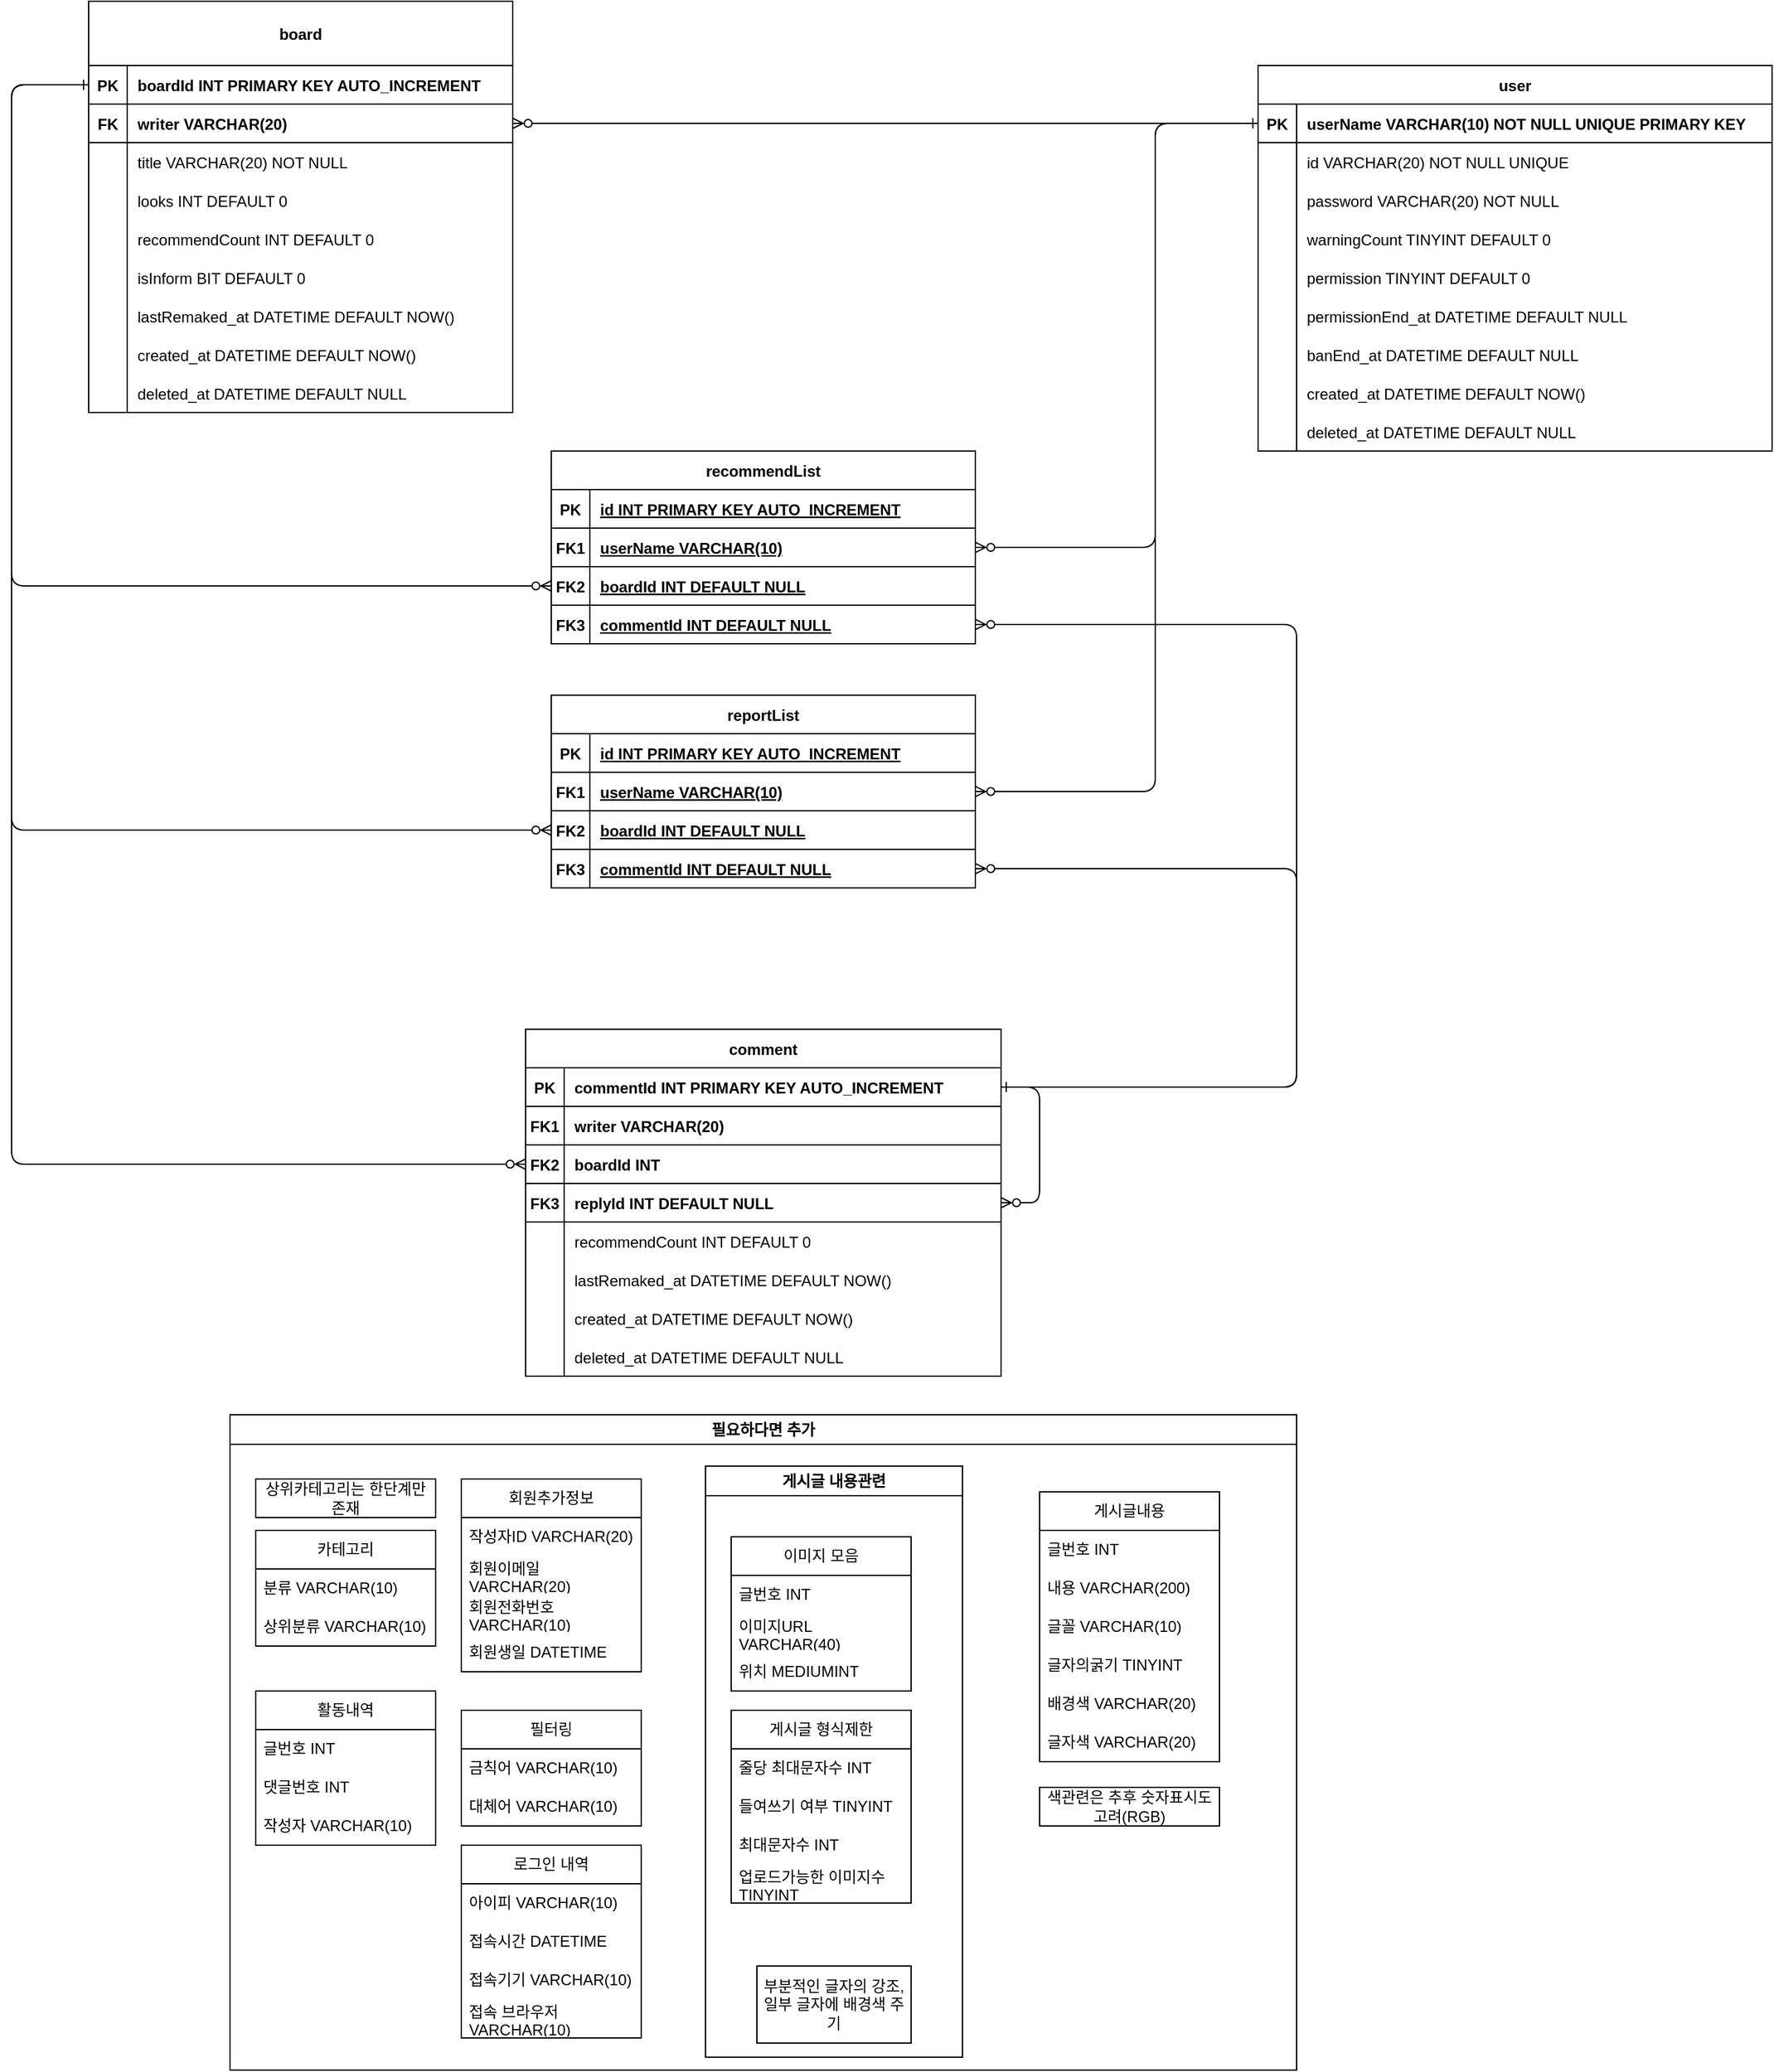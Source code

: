 <mxfile version="24.2.8" type="device">
  <diagram id="R2lEEEUBdFMjLlhIrx00" name="Page-1">
    <mxGraphModel dx="2230" dy="783" grid="1" gridSize="10" guides="1" tooltips="1" connect="1" arrows="1" fold="1" page="1" pageScale="1" pageWidth="850" pageHeight="1100" math="0" shadow="0" extFonts="Permanent Marker^https://fonts.googleapis.com/css?family=Permanent+Marker">
      <root>
        <mxCell id="0" />
        <mxCell id="1" parent="0" />
        <mxCell id="C-vyLk0tnHw3VtMMgP7b-2" value="user" style="shape=table;startSize=30;container=1;collapsible=1;childLayout=tableLayout;fixedRows=1;rowLines=0;fontStyle=1;align=center;resizeLast=1;" parent="1" vertex="1">
          <mxGeometry x="840" y="80" width="400" height="300" as="geometry" />
        </mxCell>
        <mxCell id="C-vyLk0tnHw3VtMMgP7b-3" value="" style="shape=partialRectangle;collapsible=0;dropTarget=0;pointerEvents=0;fillColor=none;points=[[0,0.5],[1,0.5]];portConstraint=eastwest;top=0;left=0;right=0;bottom=1;" parent="C-vyLk0tnHw3VtMMgP7b-2" vertex="1">
          <mxGeometry y="30" width="400" height="30" as="geometry" />
        </mxCell>
        <mxCell id="C-vyLk0tnHw3VtMMgP7b-4" value="PK" style="shape=partialRectangle;overflow=hidden;connectable=0;fillColor=none;top=0;left=0;bottom=0;right=0;fontStyle=1;" parent="C-vyLk0tnHw3VtMMgP7b-3" vertex="1">
          <mxGeometry width="30" height="30" as="geometry">
            <mxRectangle width="30" height="30" as="alternateBounds" />
          </mxGeometry>
        </mxCell>
        <mxCell id="C-vyLk0tnHw3VtMMgP7b-5" value="userName VARCHAR(10) NOT NULL UNIQUE PRIMARY KEY" style="shape=partialRectangle;overflow=hidden;connectable=0;fillColor=none;top=0;left=0;bottom=0;right=0;align=left;spacingLeft=6;fontStyle=1;" parent="C-vyLk0tnHw3VtMMgP7b-3" vertex="1">
          <mxGeometry x="30" width="370" height="30" as="geometry">
            <mxRectangle width="370" height="30" as="alternateBounds" />
          </mxGeometry>
        </mxCell>
        <mxCell id="C-vyLk0tnHw3VtMMgP7b-6" value="" style="shape=partialRectangle;collapsible=0;dropTarget=0;pointerEvents=0;fillColor=none;points=[[0,0.5],[1,0.5]];portConstraint=eastwest;top=0;left=0;right=0;bottom=0;" parent="C-vyLk0tnHw3VtMMgP7b-2" vertex="1">
          <mxGeometry y="60" width="400" height="30" as="geometry" />
        </mxCell>
        <mxCell id="C-vyLk0tnHw3VtMMgP7b-7" value="" style="shape=partialRectangle;overflow=hidden;connectable=0;fillColor=none;top=0;left=0;bottom=0;right=0;" parent="C-vyLk0tnHw3VtMMgP7b-6" vertex="1">
          <mxGeometry width="30" height="30" as="geometry">
            <mxRectangle width="30" height="30" as="alternateBounds" />
          </mxGeometry>
        </mxCell>
        <mxCell id="C-vyLk0tnHw3VtMMgP7b-8" value="id VARCHAR(20) NOT NULL UNIQUE" style="shape=partialRectangle;overflow=hidden;connectable=0;fillColor=none;top=0;left=0;bottom=0;right=0;align=left;spacingLeft=6;" parent="C-vyLk0tnHw3VtMMgP7b-6" vertex="1">
          <mxGeometry x="30" width="370" height="30" as="geometry">
            <mxRectangle width="370" height="30" as="alternateBounds" />
          </mxGeometry>
        </mxCell>
        <mxCell id="C-vyLk0tnHw3VtMMgP7b-9" value="" style="shape=partialRectangle;collapsible=0;dropTarget=0;pointerEvents=0;fillColor=none;points=[[0,0.5],[1,0.5]];portConstraint=eastwest;top=0;left=0;right=0;bottom=0;" parent="C-vyLk0tnHw3VtMMgP7b-2" vertex="1">
          <mxGeometry y="90" width="400" height="30" as="geometry" />
        </mxCell>
        <mxCell id="C-vyLk0tnHw3VtMMgP7b-10" value="" style="shape=partialRectangle;overflow=hidden;connectable=0;fillColor=none;top=0;left=0;bottom=0;right=0;" parent="C-vyLk0tnHw3VtMMgP7b-9" vertex="1">
          <mxGeometry width="30" height="30" as="geometry">
            <mxRectangle width="30" height="30" as="alternateBounds" />
          </mxGeometry>
        </mxCell>
        <mxCell id="C-vyLk0tnHw3VtMMgP7b-11" value="password VARCHAR(20) NOT NULL" style="shape=partialRectangle;overflow=hidden;connectable=0;fillColor=none;top=0;left=0;bottom=0;right=0;align=left;spacingLeft=6;" parent="C-vyLk0tnHw3VtMMgP7b-9" vertex="1">
          <mxGeometry x="30" width="370" height="30" as="geometry">
            <mxRectangle width="370" height="30" as="alternateBounds" />
          </mxGeometry>
        </mxCell>
        <mxCell id="baT37oy4aBXDpxgiLGWR-4" value="" style="shape=partialRectangle;collapsible=0;dropTarget=0;pointerEvents=0;fillColor=none;points=[[0,0.5],[1,0.5]];portConstraint=eastwest;top=0;left=0;right=0;bottom=0;" parent="C-vyLk0tnHw3VtMMgP7b-2" vertex="1">
          <mxGeometry y="120" width="400" height="30" as="geometry" />
        </mxCell>
        <mxCell id="baT37oy4aBXDpxgiLGWR-5" value="" style="shape=partialRectangle;overflow=hidden;connectable=0;fillColor=none;top=0;left=0;bottom=0;right=0;" parent="baT37oy4aBXDpxgiLGWR-4" vertex="1">
          <mxGeometry width="30" height="30" as="geometry">
            <mxRectangle width="30" height="30" as="alternateBounds" />
          </mxGeometry>
        </mxCell>
        <mxCell id="baT37oy4aBXDpxgiLGWR-6" value="warningCount TINYINT DEFAULT 0" style="shape=partialRectangle;overflow=hidden;connectable=0;fillColor=none;top=0;left=0;bottom=0;right=0;align=left;spacingLeft=6;" parent="baT37oy4aBXDpxgiLGWR-4" vertex="1">
          <mxGeometry x="30" width="370" height="30" as="geometry">
            <mxRectangle width="370" height="30" as="alternateBounds" />
          </mxGeometry>
        </mxCell>
        <mxCell id="baT37oy4aBXDpxgiLGWR-34" value="" style="shape=partialRectangle;collapsible=0;dropTarget=0;pointerEvents=0;fillColor=none;points=[[0,0.5],[1,0.5]];portConstraint=eastwest;top=0;left=0;right=0;bottom=0;" parent="C-vyLk0tnHw3VtMMgP7b-2" vertex="1">
          <mxGeometry y="150" width="400" height="30" as="geometry" />
        </mxCell>
        <mxCell id="baT37oy4aBXDpxgiLGWR-35" value="" style="shape=partialRectangle;overflow=hidden;connectable=0;fillColor=none;top=0;left=0;bottom=0;right=0;" parent="baT37oy4aBXDpxgiLGWR-34" vertex="1">
          <mxGeometry width="30" height="30" as="geometry">
            <mxRectangle width="30" height="30" as="alternateBounds" />
          </mxGeometry>
        </mxCell>
        <mxCell id="baT37oy4aBXDpxgiLGWR-36" value="permission TINYINT DEFAULT 0" style="shape=partialRectangle;overflow=hidden;connectable=0;fillColor=none;top=0;left=0;bottom=0;right=0;align=left;spacingLeft=6;" parent="baT37oy4aBXDpxgiLGWR-34" vertex="1">
          <mxGeometry x="30" width="370" height="30" as="geometry">
            <mxRectangle width="370" height="30" as="alternateBounds" />
          </mxGeometry>
        </mxCell>
        <mxCell id="baT37oy4aBXDpxgiLGWR-37" value="" style="shape=partialRectangle;collapsible=0;dropTarget=0;pointerEvents=0;fillColor=none;points=[[0,0.5],[1,0.5]];portConstraint=eastwest;top=0;left=0;right=0;bottom=0;" parent="C-vyLk0tnHw3VtMMgP7b-2" vertex="1">
          <mxGeometry y="180" width="400" height="30" as="geometry" />
        </mxCell>
        <mxCell id="baT37oy4aBXDpxgiLGWR-38" value="" style="shape=partialRectangle;overflow=hidden;connectable=0;fillColor=none;top=0;left=0;bottom=0;right=0;" parent="baT37oy4aBXDpxgiLGWR-37" vertex="1">
          <mxGeometry width="30" height="30" as="geometry">
            <mxRectangle width="30" height="30" as="alternateBounds" />
          </mxGeometry>
        </mxCell>
        <mxCell id="baT37oy4aBXDpxgiLGWR-39" value="permissionEnd_at DATETIME DEFAULT NULL" style="shape=partialRectangle;overflow=hidden;connectable=0;fillColor=none;top=0;left=0;bottom=0;right=0;align=left;spacingLeft=6;" parent="baT37oy4aBXDpxgiLGWR-37" vertex="1">
          <mxGeometry x="30" width="370" height="30" as="geometry">
            <mxRectangle width="370" height="30" as="alternateBounds" />
          </mxGeometry>
        </mxCell>
        <mxCell id="baT37oy4aBXDpxgiLGWR-10" value="" style="shape=partialRectangle;collapsible=0;dropTarget=0;pointerEvents=0;fillColor=none;points=[[0,0.5],[1,0.5]];portConstraint=eastwest;top=0;left=0;right=0;bottom=0;" parent="C-vyLk0tnHw3VtMMgP7b-2" vertex="1">
          <mxGeometry y="210" width="400" height="30" as="geometry" />
        </mxCell>
        <mxCell id="baT37oy4aBXDpxgiLGWR-11" value="" style="shape=partialRectangle;overflow=hidden;connectable=0;fillColor=none;top=0;left=0;bottom=0;right=0;" parent="baT37oy4aBXDpxgiLGWR-10" vertex="1">
          <mxGeometry width="30" height="30" as="geometry">
            <mxRectangle width="30" height="30" as="alternateBounds" />
          </mxGeometry>
        </mxCell>
        <mxCell id="baT37oy4aBXDpxgiLGWR-12" value="banEnd_at DATETIME DEFAULT NULL" style="shape=partialRectangle;overflow=hidden;connectable=0;fillColor=none;top=0;left=0;bottom=0;right=0;align=left;spacingLeft=6;" parent="baT37oy4aBXDpxgiLGWR-10" vertex="1">
          <mxGeometry x="30" width="370" height="30" as="geometry">
            <mxRectangle width="370" height="30" as="alternateBounds" />
          </mxGeometry>
        </mxCell>
        <mxCell id="baT37oy4aBXDpxgiLGWR-1" value="" style="shape=partialRectangle;collapsible=0;dropTarget=0;pointerEvents=0;fillColor=none;points=[[0,0.5],[1,0.5]];portConstraint=eastwest;top=0;left=0;right=0;bottom=0;" parent="C-vyLk0tnHw3VtMMgP7b-2" vertex="1">
          <mxGeometry y="240" width="400" height="30" as="geometry" />
        </mxCell>
        <mxCell id="baT37oy4aBXDpxgiLGWR-2" value="" style="shape=partialRectangle;overflow=hidden;connectable=0;fillColor=none;top=0;left=0;bottom=0;right=0;" parent="baT37oy4aBXDpxgiLGWR-1" vertex="1">
          <mxGeometry width="30" height="30" as="geometry">
            <mxRectangle width="30" height="30" as="alternateBounds" />
          </mxGeometry>
        </mxCell>
        <mxCell id="baT37oy4aBXDpxgiLGWR-3" value="created_at DATETIME DEFAULT NOW()" style="shape=partialRectangle;overflow=hidden;connectable=0;fillColor=none;top=0;left=0;bottom=0;right=0;align=left;spacingLeft=6;" parent="baT37oy4aBXDpxgiLGWR-1" vertex="1">
          <mxGeometry x="30" width="370" height="30" as="geometry">
            <mxRectangle width="370" height="30" as="alternateBounds" />
          </mxGeometry>
        </mxCell>
        <mxCell id="baT37oy4aBXDpxgiLGWR-13" value="" style="shape=partialRectangle;collapsible=0;dropTarget=0;pointerEvents=0;fillColor=none;points=[[0,0.5],[1,0.5]];portConstraint=eastwest;top=0;left=0;right=0;bottom=0;" parent="C-vyLk0tnHw3VtMMgP7b-2" vertex="1">
          <mxGeometry y="270" width="400" height="30" as="geometry" />
        </mxCell>
        <mxCell id="baT37oy4aBXDpxgiLGWR-14" value="" style="shape=partialRectangle;overflow=hidden;connectable=0;fillColor=none;top=0;left=0;bottom=0;right=0;" parent="baT37oy4aBXDpxgiLGWR-13" vertex="1">
          <mxGeometry width="30" height="30" as="geometry">
            <mxRectangle width="30" height="30" as="alternateBounds" />
          </mxGeometry>
        </mxCell>
        <mxCell id="baT37oy4aBXDpxgiLGWR-15" value="deleted_at DATETIME DEFAULT NULL" style="shape=partialRectangle;overflow=hidden;connectable=0;fillColor=none;top=0;left=0;bottom=0;right=0;align=left;spacingLeft=6;" parent="baT37oy4aBXDpxgiLGWR-13" vertex="1">
          <mxGeometry x="30" width="370" height="30" as="geometry">
            <mxRectangle width="370" height="30" as="alternateBounds" />
          </mxGeometry>
        </mxCell>
        <mxCell id="C-vyLk0tnHw3VtMMgP7b-23" value="reportList" style="shape=table;startSize=30;container=1;collapsible=1;childLayout=tableLayout;fixedRows=1;rowLines=0;fontStyle=1;align=center;resizeLast=1;" parent="1" vertex="1">
          <mxGeometry x="290" y="570" width="330" height="150" as="geometry" />
        </mxCell>
        <mxCell id="C-vyLk0tnHw3VtMMgP7b-24" value="" style="shape=partialRectangle;collapsible=0;dropTarget=0;pointerEvents=0;fillColor=none;points=[[0,0.5],[1,0.5]];portConstraint=eastwest;top=0;left=0;right=0;bottom=1;" parent="C-vyLk0tnHw3VtMMgP7b-23" vertex="1">
          <mxGeometry y="30" width="330" height="30" as="geometry" />
        </mxCell>
        <mxCell id="C-vyLk0tnHw3VtMMgP7b-25" value="PK" style="shape=partialRectangle;overflow=hidden;connectable=0;fillColor=none;top=0;left=0;bottom=0;right=0;fontStyle=1;" parent="C-vyLk0tnHw3VtMMgP7b-24" vertex="1">
          <mxGeometry width="30" height="30" as="geometry">
            <mxRectangle width="30" height="30" as="alternateBounds" />
          </mxGeometry>
        </mxCell>
        <mxCell id="C-vyLk0tnHw3VtMMgP7b-26" value="id INT PRIMARY KEY AUTO_INCREMENT" style="shape=partialRectangle;overflow=hidden;connectable=0;fillColor=none;top=0;left=0;bottom=0;right=0;align=left;spacingLeft=6;fontStyle=5;" parent="C-vyLk0tnHw3VtMMgP7b-24" vertex="1">
          <mxGeometry x="30" width="300" height="30" as="geometry">
            <mxRectangle width="300" height="30" as="alternateBounds" />
          </mxGeometry>
        </mxCell>
        <mxCell id="P9MY6dj-TzqSA17vMqxR-1" value="" style="shape=partialRectangle;collapsible=0;dropTarget=0;pointerEvents=0;fillColor=none;points=[[0,0.5],[1,0.5]];portConstraint=eastwest;top=0;left=0;right=0;bottom=1;" vertex="1" parent="C-vyLk0tnHw3VtMMgP7b-23">
          <mxGeometry y="60" width="330" height="30" as="geometry" />
        </mxCell>
        <mxCell id="P9MY6dj-TzqSA17vMqxR-2" value="FK1" style="shape=partialRectangle;overflow=hidden;connectable=0;fillColor=none;top=0;left=0;bottom=0;right=0;fontStyle=1;" vertex="1" parent="P9MY6dj-TzqSA17vMqxR-1">
          <mxGeometry width="30" height="30" as="geometry">
            <mxRectangle width="30" height="30" as="alternateBounds" />
          </mxGeometry>
        </mxCell>
        <mxCell id="P9MY6dj-TzqSA17vMqxR-3" value="userName VARCHAR(10)" style="shape=partialRectangle;overflow=hidden;connectable=0;fillColor=none;top=0;left=0;bottom=0;right=0;align=left;spacingLeft=6;fontStyle=5;" vertex="1" parent="P9MY6dj-TzqSA17vMqxR-1">
          <mxGeometry x="30" width="300" height="30" as="geometry">
            <mxRectangle width="300" height="30" as="alternateBounds" />
          </mxGeometry>
        </mxCell>
        <mxCell id="P9MY6dj-TzqSA17vMqxR-7" value="" style="shape=partialRectangle;collapsible=0;dropTarget=0;pointerEvents=0;fillColor=none;points=[[0,0.5],[1,0.5]];portConstraint=eastwest;top=0;left=0;right=0;bottom=1;" vertex="1" parent="C-vyLk0tnHw3VtMMgP7b-23">
          <mxGeometry y="90" width="330" height="30" as="geometry" />
        </mxCell>
        <mxCell id="P9MY6dj-TzqSA17vMqxR-8" value="FK2" style="shape=partialRectangle;overflow=hidden;connectable=0;fillColor=none;top=0;left=0;bottom=0;right=0;fontStyle=1;" vertex="1" parent="P9MY6dj-TzqSA17vMqxR-7">
          <mxGeometry width="30" height="30" as="geometry">
            <mxRectangle width="30" height="30" as="alternateBounds" />
          </mxGeometry>
        </mxCell>
        <mxCell id="P9MY6dj-TzqSA17vMqxR-9" value="boardId INT DEFAULT NULL" style="shape=partialRectangle;overflow=hidden;connectable=0;fillColor=none;top=0;left=0;bottom=0;right=0;align=left;spacingLeft=6;fontStyle=5;" vertex="1" parent="P9MY6dj-TzqSA17vMqxR-7">
          <mxGeometry x="30" width="300" height="30" as="geometry">
            <mxRectangle width="300" height="30" as="alternateBounds" />
          </mxGeometry>
        </mxCell>
        <mxCell id="P9MY6dj-TzqSA17vMqxR-4" value="" style="shape=partialRectangle;collapsible=0;dropTarget=0;pointerEvents=0;fillColor=none;points=[[0,0.5],[1,0.5]];portConstraint=eastwest;top=0;left=0;right=0;bottom=1;" vertex="1" parent="C-vyLk0tnHw3VtMMgP7b-23">
          <mxGeometry y="120" width="330" height="30" as="geometry" />
        </mxCell>
        <mxCell id="P9MY6dj-TzqSA17vMqxR-5" value="FK3" style="shape=partialRectangle;overflow=hidden;connectable=0;fillColor=none;top=0;left=0;bottom=0;right=0;fontStyle=1;" vertex="1" parent="P9MY6dj-TzqSA17vMqxR-4">
          <mxGeometry width="30" height="30" as="geometry">
            <mxRectangle width="30" height="30" as="alternateBounds" />
          </mxGeometry>
        </mxCell>
        <mxCell id="P9MY6dj-TzqSA17vMqxR-6" value="commentId INT DEFAULT NULL" style="shape=partialRectangle;overflow=hidden;connectable=0;fillColor=none;top=0;left=0;bottom=0;right=0;align=left;spacingLeft=6;fontStyle=5;" vertex="1" parent="P9MY6dj-TzqSA17vMqxR-4">
          <mxGeometry x="30" width="300" height="30" as="geometry">
            <mxRectangle width="300" height="30" as="alternateBounds" />
          </mxGeometry>
        </mxCell>
        <mxCell id="C-vyLk0tnHw3VtMMgP7b-13" value="board" style="shape=table;startSize=50;container=1;collapsible=1;childLayout=tableLayout;fixedRows=1;rowLines=0;fontStyle=1;align=center;resizeLast=1;" parent="1" vertex="1">
          <mxGeometry x="-70" y="30" width="330" height="320" as="geometry" />
        </mxCell>
        <mxCell id="C-vyLk0tnHw3VtMMgP7b-14" value="" style="shape=partialRectangle;collapsible=0;dropTarget=0;pointerEvents=0;fillColor=none;points=[[0,0.5],[1,0.5]];portConstraint=eastwest;top=0;left=0;right=0;bottom=1;" parent="C-vyLk0tnHw3VtMMgP7b-13" vertex="1">
          <mxGeometry y="50" width="330" height="30" as="geometry" />
        </mxCell>
        <mxCell id="C-vyLk0tnHw3VtMMgP7b-15" value="PK" style="shape=partialRectangle;overflow=hidden;connectable=0;fillColor=none;top=0;left=0;bottom=0;right=0;fontStyle=1;" parent="C-vyLk0tnHw3VtMMgP7b-14" vertex="1">
          <mxGeometry width="30" height="30" as="geometry">
            <mxRectangle width="30" height="30" as="alternateBounds" />
          </mxGeometry>
        </mxCell>
        <mxCell id="C-vyLk0tnHw3VtMMgP7b-16" value="boardId INT PRIMARY KEY AUTO_INCREMENT" style="shape=partialRectangle;overflow=hidden;connectable=0;fillColor=none;top=0;left=0;bottom=0;right=0;align=left;spacingLeft=6;fontStyle=1;" parent="C-vyLk0tnHw3VtMMgP7b-14" vertex="1">
          <mxGeometry x="30" width="300" height="30" as="geometry">
            <mxRectangle width="300" height="30" as="alternateBounds" />
          </mxGeometry>
        </mxCell>
        <mxCell id="baT37oy4aBXDpxgiLGWR-83" value="" style="shape=partialRectangle;collapsible=0;dropTarget=0;pointerEvents=0;fillColor=none;points=[[0,0.5],[1,0.5]];portConstraint=eastwest;top=0;left=0;right=0;bottom=1;" parent="C-vyLk0tnHw3VtMMgP7b-13" vertex="1">
          <mxGeometry y="80" width="330" height="30" as="geometry" />
        </mxCell>
        <mxCell id="baT37oy4aBXDpxgiLGWR-84" value="FK" style="shape=partialRectangle;overflow=hidden;connectable=0;fillColor=none;top=0;left=0;bottom=0;right=0;fontStyle=1;" parent="baT37oy4aBXDpxgiLGWR-83" vertex="1">
          <mxGeometry width="30" height="30" as="geometry">
            <mxRectangle width="30" height="30" as="alternateBounds" />
          </mxGeometry>
        </mxCell>
        <mxCell id="baT37oy4aBXDpxgiLGWR-85" value="writer VARCHAR(20)" style="shape=partialRectangle;overflow=hidden;connectable=0;fillColor=none;top=0;left=0;bottom=0;right=0;align=left;spacingLeft=6;fontStyle=1;" parent="baT37oy4aBXDpxgiLGWR-83" vertex="1">
          <mxGeometry x="30" width="300" height="30" as="geometry">
            <mxRectangle width="300" height="30" as="alternateBounds" />
          </mxGeometry>
        </mxCell>
        <mxCell id="C-vyLk0tnHw3VtMMgP7b-20" value="" style="shape=partialRectangle;collapsible=0;dropTarget=0;pointerEvents=0;fillColor=none;points=[[0,0.5],[1,0.5]];portConstraint=eastwest;top=0;left=0;right=0;bottom=0;" parent="C-vyLk0tnHw3VtMMgP7b-13" vertex="1">
          <mxGeometry y="110" width="330" height="30" as="geometry" />
        </mxCell>
        <mxCell id="C-vyLk0tnHw3VtMMgP7b-21" value="" style="shape=partialRectangle;overflow=hidden;connectable=0;fillColor=none;top=0;left=0;bottom=0;right=0;" parent="C-vyLk0tnHw3VtMMgP7b-20" vertex="1">
          <mxGeometry width="30" height="30" as="geometry">
            <mxRectangle width="30" height="30" as="alternateBounds" />
          </mxGeometry>
        </mxCell>
        <mxCell id="C-vyLk0tnHw3VtMMgP7b-22" value="title VARCHAR(20) NOT NULL" style="shape=partialRectangle;overflow=hidden;connectable=0;fillColor=none;top=0;left=0;bottom=0;right=0;align=left;spacingLeft=6;" parent="C-vyLk0tnHw3VtMMgP7b-20" vertex="1">
          <mxGeometry x="30" width="300" height="30" as="geometry">
            <mxRectangle width="300" height="30" as="alternateBounds" />
          </mxGeometry>
        </mxCell>
        <mxCell id="baT37oy4aBXDpxgiLGWR-19" value="" style="shape=partialRectangle;collapsible=0;dropTarget=0;pointerEvents=0;fillColor=none;points=[[0,0.5],[1,0.5]];portConstraint=eastwest;top=0;left=0;right=0;bottom=0;" parent="C-vyLk0tnHw3VtMMgP7b-13" vertex="1">
          <mxGeometry y="140" width="330" height="30" as="geometry" />
        </mxCell>
        <mxCell id="baT37oy4aBXDpxgiLGWR-20" value="" style="shape=partialRectangle;overflow=hidden;connectable=0;fillColor=none;top=0;left=0;bottom=0;right=0;" parent="baT37oy4aBXDpxgiLGWR-19" vertex="1">
          <mxGeometry width="30" height="30" as="geometry">
            <mxRectangle width="30" height="30" as="alternateBounds" />
          </mxGeometry>
        </mxCell>
        <mxCell id="baT37oy4aBXDpxgiLGWR-21" value="looks INT DEFAULT 0" style="shape=partialRectangle;overflow=hidden;connectable=0;fillColor=none;top=0;left=0;bottom=0;right=0;align=left;spacingLeft=6;" parent="baT37oy4aBXDpxgiLGWR-19" vertex="1">
          <mxGeometry x="30" width="300" height="30" as="geometry">
            <mxRectangle width="300" height="30" as="alternateBounds" />
          </mxGeometry>
        </mxCell>
        <mxCell id="baT37oy4aBXDpxgiLGWR-22" value="" style="shape=partialRectangle;collapsible=0;dropTarget=0;pointerEvents=0;fillColor=none;points=[[0,0.5],[1,0.5]];portConstraint=eastwest;top=0;left=0;right=0;bottom=0;" parent="C-vyLk0tnHw3VtMMgP7b-13" vertex="1">
          <mxGeometry y="170" width="330" height="30" as="geometry" />
        </mxCell>
        <mxCell id="baT37oy4aBXDpxgiLGWR-23" value="" style="shape=partialRectangle;overflow=hidden;connectable=0;fillColor=none;top=0;left=0;bottom=0;right=0;" parent="baT37oy4aBXDpxgiLGWR-22" vertex="1">
          <mxGeometry width="30" height="30" as="geometry">
            <mxRectangle width="30" height="30" as="alternateBounds" />
          </mxGeometry>
        </mxCell>
        <mxCell id="baT37oy4aBXDpxgiLGWR-24" value="recommendCount INT DEFAULT 0" style="shape=partialRectangle;overflow=hidden;connectable=0;fillColor=none;top=0;left=0;bottom=0;right=0;align=left;spacingLeft=6;" parent="baT37oy4aBXDpxgiLGWR-22" vertex="1">
          <mxGeometry x="30" width="300" height="30" as="geometry">
            <mxRectangle width="300" height="30" as="alternateBounds" />
          </mxGeometry>
        </mxCell>
        <mxCell id="baT37oy4aBXDpxgiLGWR-28" value="" style="shape=partialRectangle;collapsible=0;dropTarget=0;pointerEvents=0;fillColor=none;points=[[0,0.5],[1,0.5]];portConstraint=eastwest;top=0;left=0;right=0;bottom=0;" parent="C-vyLk0tnHw3VtMMgP7b-13" vertex="1">
          <mxGeometry y="200" width="330" height="30" as="geometry" />
        </mxCell>
        <mxCell id="baT37oy4aBXDpxgiLGWR-29" value="" style="shape=partialRectangle;overflow=hidden;connectable=0;fillColor=none;top=0;left=0;bottom=0;right=0;" parent="baT37oy4aBXDpxgiLGWR-28" vertex="1">
          <mxGeometry width="30" height="30" as="geometry">
            <mxRectangle width="30" height="30" as="alternateBounds" />
          </mxGeometry>
        </mxCell>
        <mxCell id="baT37oy4aBXDpxgiLGWR-30" value="isInform BIT DEFAULT 0" style="shape=partialRectangle;overflow=hidden;connectable=0;fillColor=none;top=0;left=0;bottom=0;right=0;align=left;spacingLeft=6;" parent="baT37oy4aBXDpxgiLGWR-28" vertex="1">
          <mxGeometry x="30" width="300" height="30" as="geometry">
            <mxRectangle width="300" height="30" as="alternateBounds" />
          </mxGeometry>
        </mxCell>
        <mxCell id="baT37oy4aBXDpxgiLGWR-25" value="" style="shape=partialRectangle;collapsible=0;dropTarget=0;pointerEvents=0;fillColor=none;points=[[0,0.5],[1,0.5]];portConstraint=eastwest;top=0;left=0;right=0;bottom=0;" parent="C-vyLk0tnHw3VtMMgP7b-13" vertex="1">
          <mxGeometry y="230" width="330" height="30" as="geometry" />
        </mxCell>
        <mxCell id="baT37oy4aBXDpxgiLGWR-26" value="" style="shape=partialRectangle;overflow=hidden;connectable=0;fillColor=none;top=0;left=0;bottom=0;right=0;" parent="baT37oy4aBXDpxgiLGWR-25" vertex="1">
          <mxGeometry width="30" height="30" as="geometry">
            <mxRectangle width="30" height="30" as="alternateBounds" />
          </mxGeometry>
        </mxCell>
        <mxCell id="baT37oy4aBXDpxgiLGWR-27" value="lastRemaked_at DATETIME DEFAULT NOW()" style="shape=partialRectangle;overflow=hidden;connectable=0;fillColor=none;top=0;left=0;bottom=0;right=0;align=left;spacingLeft=6;" parent="baT37oy4aBXDpxgiLGWR-25" vertex="1">
          <mxGeometry x="30" width="300" height="30" as="geometry">
            <mxRectangle width="300" height="30" as="alternateBounds" />
          </mxGeometry>
        </mxCell>
        <mxCell id="baT37oy4aBXDpxgiLGWR-43" value="" style="shape=partialRectangle;collapsible=0;dropTarget=0;pointerEvents=0;fillColor=none;points=[[0,0.5],[1,0.5]];portConstraint=eastwest;top=0;left=0;right=0;bottom=0;" parent="C-vyLk0tnHw3VtMMgP7b-13" vertex="1">
          <mxGeometry y="260" width="330" height="30" as="geometry" />
        </mxCell>
        <mxCell id="baT37oy4aBXDpxgiLGWR-44" value="" style="shape=partialRectangle;overflow=hidden;connectable=0;fillColor=none;top=0;left=0;bottom=0;right=0;" parent="baT37oy4aBXDpxgiLGWR-43" vertex="1">
          <mxGeometry width="30" height="30" as="geometry">
            <mxRectangle width="30" height="30" as="alternateBounds" />
          </mxGeometry>
        </mxCell>
        <mxCell id="baT37oy4aBXDpxgiLGWR-45" value="created_at DATETIME DEFAULT NOW()" style="shape=partialRectangle;overflow=hidden;connectable=0;fillColor=none;top=0;left=0;bottom=0;right=0;align=left;spacingLeft=6;" parent="baT37oy4aBXDpxgiLGWR-43" vertex="1">
          <mxGeometry x="30" width="300" height="30" as="geometry">
            <mxRectangle width="300" height="30" as="alternateBounds" />
          </mxGeometry>
        </mxCell>
        <mxCell id="baT37oy4aBXDpxgiLGWR-46" value="" style="shape=partialRectangle;collapsible=0;dropTarget=0;pointerEvents=0;fillColor=none;points=[[0,0.5],[1,0.5]];portConstraint=eastwest;top=0;left=0;right=0;bottom=0;" parent="C-vyLk0tnHw3VtMMgP7b-13" vertex="1">
          <mxGeometry y="290" width="330" height="30" as="geometry" />
        </mxCell>
        <mxCell id="baT37oy4aBXDpxgiLGWR-47" value="" style="shape=partialRectangle;overflow=hidden;connectable=0;fillColor=none;top=0;left=0;bottom=0;right=0;" parent="baT37oy4aBXDpxgiLGWR-46" vertex="1">
          <mxGeometry width="30" height="30" as="geometry">
            <mxRectangle width="30" height="30" as="alternateBounds" />
          </mxGeometry>
        </mxCell>
        <mxCell id="baT37oy4aBXDpxgiLGWR-48" value="deleted_at DATETIME DEFAULT NULL" style="shape=partialRectangle;overflow=hidden;connectable=0;fillColor=none;top=0;left=0;bottom=0;right=0;align=left;spacingLeft=6;" parent="baT37oy4aBXDpxgiLGWR-46" vertex="1">
          <mxGeometry x="30" width="300" height="30" as="geometry">
            <mxRectangle width="300" height="30" as="alternateBounds" />
          </mxGeometry>
        </mxCell>
        <mxCell id="P9MY6dj-TzqSA17vMqxR-32" style="edgeStyle=entityRelationEdgeStyle;rounded=1;orthogonalLoop=1;jettySize=auto;html=1;exitX=1;exitY=0.5;exitDx=0;exitDy=0;startArrow=ERzeroToMany;startFill=0;endArrow=ERone;endFill=0;" edge="1" parent="1" source="baT37oy4aBXDpxgiLGWR-92" target="baT37oy4aBXDpxgiLGWR-77">
          <mxGeometry relative="1" as="geometry" />
        </mxCell>
        <mxCell id="baT37oy4aBXDpxgiLGWR-49" value="comment" style="shape=table;startSize=30;container=1;collapsible=1;childLayout=tableLayout;fixedRows=1;rowLines=0;fontStyle=1;align=center;resizeLast=1;" parent="1" vertex="1">
          <mxGeometry x="270" y="830" width="370" height="270" as="geometry" />
        </mxCell>
        <mxCell id="baT37oy4aBXDpxgiLGWR-77" value="" style="shape=partialRectangle;collapsible=0;dropTarget=0;pointerEvents=0;fillColor=none;points=[[0,0.5],[1,0.5]];portConstraint=eastwest;top=0;left=0;right=0;bottom=1;" parent="baT37oy4aBXDpxgiLGWR-49" vertex="1">
          <mxGeometry y="30" width="370" height="30" as="geometry" />
        </mxCell>
        <mxCell id="baT37oy4aBXDpxgiLGWR-78" value="PK" style="shape=partialRectangle;overflow=hidden;connectable=0;fillColor=none;top=0;left=0;bottom=0;right=0;fontStyle=1;" parent="baT37oy4aBXDpxgiLGWR-77" vertex="1">
          <mxGeometry width="30" height="30" as="geometry">
            <mxRectangle width="30" height="30" as="alternateBounds" />
          </mxGeometry>
        </mxCell>
        <mxCell id="baT37oy4aBXDpxgiLGWR-79" value="commentId INT PRIMARY KEY AUTO_INCREMENT" style="shape=partialRectangle;overflow=hidden;connectable=0;fillColor=none;top=0;left=0;bottom=0;right=0;align=left;spacingLeft=6;fontStyle=1;" parent="baT37oy4aBXDpxgiLGWR-77" vertex="1">
          <mxGeometry x="30" width="340" height="30" as="geometry">
            <mxRectangle width="340" height="30" as="alternateBounds" />
          </mxGeometry>
        </mxCell>
        <mxCell id="baT37oy4aBXDpxgiLGWR-80" value="" style="shape=partialRectangle;collapsible=0;dropTarget=0;pointerEvents=0;fillColor=none;points=[[0,0.5],[1,0.5]];portConstraint=eastwest;top=0;left=0;right=0;bottom=1;" parent="baT37oy4aBXDpxgiLGWR-49" vertex="1">
          <mxGeometry y="60" width="370" height="30" as="geometry" />
        </mxCell>
        <mxCell id="baT37oy4aBXDpxgiLGWR-81" value="FK1" style="shape=partialRectangle;overflow=hidden;connectable=0;fillColor=none;top=0;left=0;bottom=0;right=0;fontStyle=1;" parent="baT37oy4aBXDpxgiLGWR-80" vertex="1">
          <mxGeometry width="30" height="30" as="geometry">
            <mxRectangle width="30" height="30" as="alternateBounds" />
          </mxGeometry>
        </mxCell>
        <mxCell id="baT37oy4aBXDpxgiLGWR-82" value="writer VARCHAR(20)" style="shape=partialRectangle;overflow=hidden;connectable=0;fillColor=none;top=0;left=0;bottom=0;right=0;align=left;spacingLeft=6;fontStyle=1;" parent="baT37oy4aBXDpxgiLGWR-80" vertex="1">
          <mxGeometry x="30" width="340" height="30" as="geometry">
            <mxRectangle width="340" height="30" as="alternateBounds" />
          </mxGeometry>
        </mxCell>
        <mxCell id="baT37oy4aBXDpxgiLGWR-89" value="" style="shape=partialRectangle;collapsible=0;dropTarget=0;pointerEvents=0;fillColor=none;points=[[0,0.5],[1,0.5]];portConstraint=eastwest;top=0;left=0;right=0;bottom=1;" parent="baT37oy4aBXDpxgiLGWR-49" vertex="1">
          <mxGeometry y="90" width="370" height="30" as="geometry" />
        </mxCell>
        <mxCell id="baT37oy4aBXDpxgiLGWR-90" value="FK2" style="shape=partialRectangle;overflow=hidden;connectable=0;fillColor=none;top=0;left=0;bottom=0;right=0;fontStyle=1;" parent="baT37oy4aBXDpxgiLGWR-89" vertex="1">
          <mxGeometry width="30" height="30" as="geometry">
            <mxRectangle width="30" height="30" as="alternateBounds" />
          </mxGeometry>
        </mxCell>
        <mxCell id="baT37oy4aBXDpxgiLGWR-91" value="boardId INT" style="shape=partialRectangle;overflow=hidden;connectable=0;fillColor=none;top=0;left=0;bottom=0;right=0;align=left;spacingLeft=6;fontStyle=1;" parent="baT37oy4aBXDpxgiLGWR-89" vertex="1">
          <mxGeometry x="30" width="340" height="30" as="geometry">
            <mxRectangle width="340" height="30" as="alternateBounds" />
          </mxGeometry>
        </mxCell>
        <mxCell id="baT37oy4aBXDpxgiLGWR-92" value="" style="shape=partialRectangle;collapsible=0;dropTarget=0;pointerEvents=0;fillColor=none;points=[[0,0.5],[1,0.5]];portConstraint=eastwest;top=0;left=0;right=0;bottom=1;" parent="baT37oy4aBXDpxgiLGWR-49" vertex="1">
          <mxGeometry y="120" width="370" height="30" as="geometry" />
        </mxCell>
        <mxCell id="baT37oy4aBXDpxgiLGWR-93" value="FK3" style="shape=partialRectangle;overflow=hidden;connectable=0;fillColor=none;top=0;left=0;bottom=0;right=0;fontStyle=1;" parent="baT37oy4aBXDpxgiLGWR-92" vertex="1">
          <mxGeometry width="30" height="30" as="geometry">
            <mxRectangle width="30" height="30" as="alternateBounds" />
          </mxGeometry>
        </mxCell>
        <mxCell id="baT37oy4aBXDpxgiLGWR-94" value="replyId INT DEFAULT NULL" style="shape=partialRectangle;overflow=hidden;connectable=0;fillColor=none;top=0;left=0;bottom=0;right=0;align=left;spacingLeft=6;fontStyle=1;" parent="baT37oy4aBXDpxgiLGWR-92" vertex="1">
          <mxGeometry x="30" width="340" height="30" as="geometry">
            <mxRectangle width="340" height="30" as="alternateBounds" />
          </mxGeometry>
        </mxCell>
        <mxCell id="baT37oy4aBXDpxgiLGWR-62" value="" style="shape=partialRectangle;collapsible=0;dropTarget=0;pointerEvents=0;fillColor=none;points=[[0,0.5],[1,0.5]];portConstraint=eastwest;top=0;left=0;right=0;bottom=0;" parent="baT37oy4aBXDpxgiLGWR-49" vertex="1">
          <mxGeometry y="150" width="370" height="30" as="geometry" />
        </mxCell>
        <mxCell id="baT37oy4aBXDpxgiLGWR-63" value="" style="shape=partialRectangle;overflow=hidden;connectable=0;fillColor=none;top=0;left=0;bottom=0;right=0;" parent="baT37oy4aBXDpxgiLGWR-62" vertex="1">
          <mxGeometry width="30" height="30" as="geometry">
            <mxRectangle width="30" height="30" as="alternateBounds" />
          </mxGeometry>
        </mxCell>
        <mxCell id="baT37oy4aBXDpxgiLGWR-64" value="recommendCount INT DEFAULT 0" style="shape=partialRectangle;overflow=hidden;connectable=0;fillColor=none;top=0;left=0;bottom=0;right=0;align=left;spacingLeft=6;" parent="baT37oy4aBXDpxgiLGWR-62" vertex="1">
          <mxGeometry x="30" width="340" height="30" as="geometry">
            <mxRectangle width="340" height="30" as="alternateBounds" />
          </mxGeometry>
        </mxCell>
        <mxCell id="baT37oy4aBXDpxgiLGWR-68" value="" style="shape=partialRectangle;collapsible=0;dropTarget=0;pointerEvents=0;fillColor=none;points=[[0,0.5],[1,0.5]];portConstraint=eastwest;top=0;left=0;right=0;bottom=0;" parent="baT37oy4aBXDpxgiLGWR-49" vertex="1">
          <mxGeometry y="180" width="370" height="30" as="geometry" />
        </mxCell>
        <mxCell id="baT37oy4aBXDpxgiLGWR-69" value="" style="shape=partialRectangle;overflow=hidden;connectable=0;fillColor=none;top=0;left=0;bottom=0;right=0;" parent="baT37oy4aBXDpxgiLGWR-68" vertex="1">
          <mxGeometry width="30" height="30" as="geometry">
            <mxRectangle width="30" height="30" as="alternateBounds" />
          </mxGeometry>
        </mxCell>
        <mxCell id="baT37oy4aBXDpxgiLGWR-70" value="lastRemaked_at DATETIME DEFAULT NOW()" style="shape=partialRectangle;overflow=hidden;connectable=0;fillColor=none;top=0;left=0;bottom=0;right=0;align=left;spacingLeft=6;" parent="baT37oy4aBXDpxgiLGWR-68" vertex="1">
          <mxGeometry x="30" width="340" height="30" as="geometry">
            <mxRectangle width="340" height="30" as="alternateBounds" />
          </mxGeometry>
        </mxCell>
        <mxCell id="baT37oy4aBXDpxgiLGWR-71" value="" style="shape=partialRectangle;collapsible=0;dropTarget=0;pointerEvents=0;fillColor=none;points=[[0,0.5],[1,0.5]];portConstraint=eastwest;top=0;left=0;right=0;bottom=0;" parent="baT37oy4aBXDpxgiLGWR-49" vertex="1">
          <mxGeometry y="210" width="370" height="30" as="geometry" />
        </mxCell>
        <mxCell id="baT37oy4aBXDpxgiLGWR-72" value="" style="shape=partialRectangle;overflow=hidden;connectable=0;fillColor=none;top=0;left=0;bottom=0;right=0;" parent="baT37oy4aBXDpxgiLGWR-71" vertex="1">
          <mxGeometry width="30" height="30" as="geometry">
            <mxRectangle width="30" height="30" as="alternateBounds" />
          </mxGeometry>
        </mxCell>
        <mxCell id="baT37oy4aBXDpxgiLGWR-73" value="created_at DATETIME DEFAULT NOW()" style="shape=partialRectangle;overflow=hidden;connectable=0;fillColor=none;top=0;left=0;bottom=0;right=0;align=left;spacingLeft=6;" parent="baT37oy4aBXDpxgiLGWR-71" vertex="1">
          <mxGeometry x="30" width="340" height="30" as="geometry">
            <mxRectangle width="340" height="30" as="alternateBounds" />
          </mxGeometry>
        </mxCell>
        <mxCell id="baT37oy4aBXDpxgiLGWR-74" value="" style="shape=partialRectangle;collapsible=0;dropTarget=0;pointerEvents=0;fillColor=none;points=[[0,0.5],[1,0.5]];portConstraint=eastwest;top=0;left=0;right=0;bottom=0;" parent="baT37oy4aBXDpxgiLGWR-49" vertex="1">
          <mxGeometry y="240" width="370" height="30" as="geometry" />
        </mxCell>
        <mxCell id="baT37oy4aBXDpxgiLGWR-75" value="" style="shape=partialRectangle;overflow=hidden;connectable=0;fillColor=none;top=0;left=0;bottom=0;right=0;" parent="baT37oy4aBXDpxgiLGWR-74" vertex="1">
          <mxGeometry width="30" height="30" as="geometry">
            <mxRectangle width="30" height="30" as="alternateBounds" />
          </mxGeometry>
        </mxCell>
        <mxCell id="baT37oy4aBXDpxgiLGWR-76" value="deleted_at DATETIME DEFAULT NULL" style="shape=partialRectangle;overflow=hidden;connectable=0;fillColor=none;top=0;left=0;bottom=0;right=0;align=left;spacingLeft=6;" parent="baT37oy4aBXDpxgiLGWR-74" vertex="1">
          <mxGeometry x="30" width="340" height="30" as="geometry">
            <mxRectangle width="340" height="30" as="alternateBounds" />
          </mxGeometry>
        </mxCell>
        <mxCell id="P9MY6dj-TzqSA17vMqxR-11" value="recommendList" style="shape=table;startSize=30;container=1;collapsible=1;childLayout=tableLayout;fixedRows=1;rowLines=0;fontStyle=1;align=center;resizeLast=1;" vertex="1" parent="1">
          <mxGeometry x="290" y="380" width="330" height="150" as="geometry" />
        </mxCell>
        <mxCell id="P9MY6dj-TzqSA17vMqxR-12" value="" style="shape=partialRectangle;collapsible=0;dropTarget=0;pointerEvents=0;fillColor=none;points=[[0,0.5],[1,0.5]];portConstraint=eastwest;top=0;left=0;right=0;bottom=1;" vertex="1" parent="P9MY6dj-TzqSA17vMqxR-11">
          <mxGeometry y="30" width="330" height="30" as="geometry" />
        </mxCell>
        <mxCell id="P9MY6dj-TzqSA17vMqxR-13" value="PK" style="shape=partialRectangle;overflow=hidden;connectable=0;fillColor=none;top=0;left=0;bottom=0;right=0;fontStyle=1;" vertex="1" parent="P9MY6dj-TzqSA17vMqxR-12">
          <mxGeometry width="30" height="30" as="geometry">
            <mxRectangle width="30" height="30" as="alternateBounds" />
          </mxGeometry>
        </mxCell>
        <mxCell id="P9MY6dj-TzqSA17vMqxR-14" value="id INT PRIMARY KEY AUTO_INCREMENT" style="shape=partialRectangle;overflow=hidden;connectable=0;fillColor=none;top=0;left=0;bottom=0;right=0;align=left;spacingLeft=6;fontStyle=5;" vertex="1" parent="P9MY6dj-TzqSA17vMqxR-12">
          <mxGeometry x="30" width="300" height="30" as="geometry">
            <mxRectangle width="300" height="30" as="alternateBounds" />
          </mxGeometry>
        </mxCell>
        <mxCell id="P9MY6dj-TzqSA17vMqxR-15" value="" style="shape=partialRectangle;collapsible=0;dropTarget=0;pointerEvents=0;fillColor=none;points=[[0,0.5],[1,0.5]];portConstraint=eastwest;top=0;left=0;right=0;bottom=1;" vertex="1" parent="P9MY6dj-TzqSA17vMqxR-11">
          <mxGeometry y="60" width="330" height="30" as="geometry" />
        </mxCell>
        <mxCell id="P9MY6dj-TzqSA17vMqxR-16" value="FK1" style="shape=partialRectangle;overflow=hidden;connectable=0;fillColor=none;top=0;left=0;bottom=0;right=0;fontStyle=1;" vertex="1" parent="P9MY6dj-TzqSA17vMqxR-15">
          <mxGeometry width="30" height="30" as="geometry">
            <mxRectangle width="30" height="30" as="alternateBounds" />
          </mxGeometry>
        </mxCell>
        <mxCell id="P9MY6dj-TzqSA17vMqxR-17" value="userName VARCHAR(10)" style="shape=partialRectangle;overflow=hidden;connectable=0;fillColor=none;top=0;left=0;bottom=0;right=0;align=left;spacingLeft=6;fontStyle=5;" vertex="1" parent="P9MY6dj-TzqSA17vMqxR-15">
          <mxGeometry x="30" width="300" height="30" as="geometry">
            <mxRectangle width="300" height="30" as="alternateBounds" />
          </mxGeometry>
        </mxCell>
        <mxCell id="P9MY6dj-TzqSA17vMqxR-18" value="" style="shape=partialRectangle;collapsible=0;dropTarget=0;pointerEvents=0;fillColor=none;points=[[0,0.5],[1,0.5]];portConstraint=eastwest;top=0;left=0;right=0;bottom=1;" vertex="1" parent="P9MY6dj-TzqSA17vMqxR-11">
          <mxGeometry y="90" width="330" height="30" as="geometry" />
        </mxCell>
        <mxCell id="P9MY6dj-TzqSA17vMqxR-19" value="FK2" style="shape=partialRectangle;overflow=hidden;connectable=0;fillColor=none;top=0;left=0;bottom=0;right=0;fontStyle=1;" vertex="1" parent="P9MY6dj-TzqSA17vMqxR-18">
          <mxGeometry width="30" height="30" as="geometry">
            <mxRectangle width="30" height="30" as="alternateBounds" />
          </mxGeometry>
        </mxCell>
        <mxCell id="P9MY6dj-TzqSA17vMqxR-20" value="boardId INT DEFAULT NULL" style="shape=partialRectangle;overflow=hidden;connectable=0;fillColor=none;top=0;left=0;bottom=0;right=0;align=left;spacingLeft=6;fontStyle=5;" vertex="1" parent="P9MY6dj-TzqSA17vMqxR-18">
          <mxGeometry x="30" width="300" height="30" as="geometry">
            <mxRectangle width="300" height="30" as="alternateBounds" />
          </mxGeometry>
        </mxCell>
        <mxCell id="P9MY6dj-TzqSA17vMqxR-21" value="" style="shape=partialRectangle;collapsible=0;dropTarget=0;pointerEvents=0;fillColor=none;points=[[0,0.5],[1,0.5]];portConstraint=eastwest;top=0;left=0;right=0;bottom=1;" vertex="1" parent="P9MY6dj-TzqSA17vMqxR-11">
          <mxGeometry y="120" width="330" height="30" as="geometry" />
        </mxCell>
        <mxCell id="P9MY6dj-TzqSA17vMqxR-22" value="FK3" style="shape=partialRectangle;overflow=hidden;connectable=0;fillColor=none;top=0;left=0;bottom=0;right=0;fontStyle=1;" vertex="1" parent="P9MY6dj-TzqSA17vMqxR-21">
          <mxGeometry width="30" height="30" as="geometry">
            <mxRectangle width="30" height="30" as="alternateBounds" />
          </mxGeometry>
        </mxCell>
        <mxCell id="P9MY6dj-TzqSA17vMqxR-23" value="commentId INT DEFAULT NULL" style="shape=partialRectangle;overflow=hidden;connectable=0;fillColor=none;top=0;left=0;bottom=0;right=0;align=left;spacingLeft=6;fontStyle=5;" vertex="1" parent="P9MY6dj-TzqSA17vMqxR-21">
          <mxGeometry x="30" width="300" height="30" as="geometry">
            <mxRectangle width="300" height="30" as="alternateBounds" />
          </mxGeometry>
        </mxCell>
        <mxCell id="P9MY6dj-TzqSA17vMqxR-24" style="edgeStyle=elbowEdgeStyle;rounded=1;orthogonalLoop=1;jettySize=auto;html=1;startArrow=ERzeroToMany;startFill=0;endArrow=ERone;endFill=0;" edge="1" parent="1" source="P9MY6dj-TzqSA17vMqxR-1" target="C-vyLk0tnHw3VtMMgP7b-3">
          <mxGeometry relative="1" as="geometry">
            <Array as="points">
              <mxPoint x="760" y="310" />
            </Array>
          </mxGeometry>
        </mxCell>
        <mxCell id="P9MY6dj-TzqSA17vMqxR-25" style="edgeStyle=elbowEdgeStyle;rounded=1;orthogonalLoop=1;jettySize=auto;html=1;startArrow=ERzeroToMany;startFill=0;endArrow=ERone;endFill=0;" edge="1" parent="1" source="P9MY6dj-TzqSA17vMqxR-4" target="baT37oy4aBXDpxgiLGWR-77">
          <mxGeometry relative="1" as="geometry">
            <Array as="points">
              <mxPoint x="870" y="780" />
            </Array>
          </mxGeometry>
        </mxCell>
        <mxCell id="P9MY6dj-TzqSA17vMqxR-26" style="edgeStyle=entityRelationEdgeStyle;rounded=1;orthogonalLoop=1;jettySize=auto;html=1;exitX=1;exitY=0.5;exitDx=0;exitDy=0;startArrow=ERzeroToMany;startFill=0;endArrow=ERone;endFill=0;" edge="1" parent="1" source="baT37oy4aBXDpxgiLGWR-83" target="C-vyLk0tnHw3VtMMgP7b-3">
          <mxGeometry relative="1" as="geometry" />
        </mxCell>
        <mxCell id="P9MY6dj-TzqSA17vMqxR-27" style="edgeStyle=elbowEdgeStyle;rounded=1;orthogonalLoop=1;jettySize=auto;html=1;exitX=0;exitY=0.5;exitDx=0;exitDy=0;endArrow=ERzeroToMany;endFill=0;startArrow=ERone;startFill=0;" edge="1" parent="1" source="C-vyLk0tnHw3VtMMgP7b-14" target="baT37oy4aBXDpxgiLGWR-89">
          <mxGeometry relative="1" as="geometry">
            <Array as="points">
              <mxPoint x="-130" y="520" />
            </Array>
          </mxGeometry>
        </mxCell>
        <mxCell id="P9MY6dj-TzqSA17vMqxR-28" style="edgeStyle=elbowEdgeStyle;rounded=1;orthogonalLoop=1;jettySize=auto;html=1;entryX=0;entryY=0.5;entryDx=0;entryDy=0;endArrow=ERzeroToMany;endFill=0;startArrow=ERone;startFill=0;" edge="1" parent="1" source="C-vyLk0tnHw3VtMMgP7b-14" target="P9MY6dj-TzqSA17vMqxR-7">
          <mxGeometry relative="1" as="geometry">
            <Array as="points">
              <mxPoint x="-130" y="370" />
            </Array>
          </mxGeometry>
        </mxCell>
        <mxCell id="P9MY6dj-TzqSA17vMqxR-29" style="edgeStyle=elbowEdgeStyle;rounded=1;orthogonalLoop=1;jettySize=auto;html=1;exitX=1;exitY=0.5;exitDx=0;exitDy=0;curved=0;startArrow=ERzeroToMany;startFill=0;endArrow=ERone;endFill=0;" edge="1" parent="1" source="P9MY6dj-TzqSA17vMqxR-21" target="baT37oy4aBXDpxgiLGWR-77">
          <mxGeometry relative="1" as="geometry">
            <mxPoint x="1170" y="880" as="targetPoint" />
            <Array as="points">
              <mxPoint x="870" y="690" />
            </Array>
          </mxGeometry>
        </mxCell>
        <mxCell id="P9MY6dj-TzqSA17vMqxR-30" style="edgeStyle=orthogonalEdgeStyle;rounded=1;orthogonalLoop=1;jettySize=auto;html=1;exitX=0;exitY=0.5;exitDx=0;exitDy=0;entryX=0;entryY=0.5;entryDx=0;entryDy=0;curved=0;endArrow=ERone;endFill=0;startArrow=ERzeroToMany;startFill=0;" edge="1" parent="1" source="P9MY6dj-TzqSA17vMqxR-18" target="C-vyLk0tnHw3VtMMgP7b-14">
          <mxGeometry relative="1" as="geometry">
            <mxPoint x="-100" y="40" as="targetPoint" />
            <Array as="points">
              <mxPoint x="-130" y="485" />
              <mxPoint x="-130" y="95" />
            </Array>
          </mxGeometry>
        </mxCell>
        <mxCell id="P9MY6dj-TzqSA17vMqxR-31" style="edgeStyle=elbowEdgeStyle;rounded=1;orthogonalLoop=1;jettySize=auto;html=1;exitX=1;exitY=0.5;exitDx=0;exitDy=0;curved=0;startArrow=ERzeroToMany;startFill=0;endArrow=ERone;endFill=0;" edge="1" parent="1" source="P9MY6dj-TzqSA17vMqxR-15" target="C-vyLk0tnHw3VtMMgP7b-3">
          <mxGeometry relative="1" as="geometry">
            <Array as="points">
              <mxPoint x="760" y="300" />
            </Array>
          </mxGeometry>
        </mxCell>
        <mxCell id="P9MY6dj-TzqSA17vMqxR-33" value="필요하다면 추가" style="swimlane;whiteSpace=wrap;html=1;" vertex="1" parent="1">
          <mxGeometry x="40" y="1130" width="830" height="510" as="geometry" />
        </mxCell>
        <mxCell id="P9MY6dj-TzqSA17vMqxR-34" value="카테고리" style="swimlane;fontStyle=0;childLayout=stackLayout;horizontal=1;startSize=30;horizontalStack=0;resizeParent=1;resizeParentMax=0;resizeLast=0;collapsible=1;marginBottom=0;whiteSpace=wrap;html=1;" vertex="1" parent="P9MY6dj-TzqSA17vMqxR-33">
          <mxGeometry x="20" y="90" width="140" height="90" as="geometry" />
        </mxCell>
        <mxCell id="P9MY6dj-TzqSA17vMqxR-35" value="분류 VARCHAR(10)" style="text;strokeColor=none;fillColor=none;align=left;verticalAlign=middle;spacingLeft=4;spacingRight=4;overflow=hidden;points=[[0,0.5],[1,0.5]];portConstraint=eastwest;rotatable=0;whiteSpace=wrap;html=1;" vertex="1" parent="P9MY6dj-TzqSA17vMqxR-34">
          <mxGeometry y="30" width="140" height="30" as="geometry" />
        </mxCell>
        <mxCell id="P9MY6dj-TzqSA17vMqxR-36" value="상위분류 VARCHAR(10)" style="text;strokeColor=none;fillColor=none;align=left;verticalAlign=middle;spacingLeft=4;spacingRight=4;overflow=hidden;points=[[0,0.5],[1,0.5]];portConstraint=eastwest;rotatable=0;whiteSpace=wrap;html=1;" vertex="1" parent="P9MY6dj-TzqSA17vMqxR-34">
          <mxGeometry y="60" width="140" height="30" as="geometry" />
        </mxCell>
        <mxCell id="P9MY6dj-TzqSA17vMqxR-37" value="상위카테고리는 한단계만 존재" style="rounded=0;whiteSpace=wrap;html=1;" vertex="1" parent="P9MY6dj-TzqSA17vMqxR-33">
          <mxGeometry x="20" y="50" width="140" height="30" as="geometry" />
        </mxCell>
        <mxCell id="P9MY6dj-TzqSA17vMqxR-38" value="회원추가정보" style="swimlane;fontStyle=0;childLayout=stackLayout;horizontal=1;startSize=30;horizontalStack=0;resizeParent=1;resizeParentMax=0;resizeLast=0;collapsible=1;marginBottom=0;whiteSpace=wrap;html=1;" vertex="1" parent="P9MY6dj-TzqSA17vMqxR-33">
          <mxGeometry x="180" y="50" width="140" height="150" as="geometry" />
        </mxCell>
        <mxCell id="P9MY6dj-TzqSA17vMqxR-39" value="작성자ID VARCHAR(20)" style="text;strokeColor=none;fillColor=none;align=left;verticalAlign=middle;spacingLeft=4;spacingRight=4;overflow=hidden;points=[[0,0.5],[1,0.5]];portConstraint=eastwest;rotatable=0;whiteSpace=wrap;html=1;" vertex="1" parent="P9MY6dj-TzqSA17vMqxR-38">
          <mxGeometry y="30" width="140" height="30" as="geometry" />
        </mxCell>
        <mxCell id="P9MY6dj-TzqSA17vMqxR-40" value="회원이메일 VARCHAR(20)" style="text;strokeColor=none;fillColor=none;align=left;verticalAlign=middle;spacingLeft=4;spacingRight=4;overflow=hidden;points=[[0,0.5],[1,0.5]];portConstraint=eastwest;rotatable=0;whiteSpace=wrap;html=1;" vertex="1" parent="P9MY6dj-TzqSA17vMqxR-38">
          <mxGeometry y="60" width="140" height="30" as="geometry" />
        </mxCell>
        <mxCell id="P9MY6dj-TzqSA17vMqxR-41" value="회원전화번호 VARCHAR(10)" style="text;strokeColor=none;fillColor=none;align=left;verticalAlign=middle;spacingLeft=4;spacingRight=4;overflow=hidden;points=[[0,0.5],[1,0.5]];portConstraint=eastwest;rotatable=0;whiteSpace=wrap;html=1;" vertex="1" parent="P9MY6dj-TzqSA17vMqxR-38">
          <mxGeometry y="90" width="140" height="30" as="geometry" />
        </mxCell>
        <mxCell id="P9MY6dj-TzqSA17vMqxR-42" value="회원생일 DATETIME" style="text;strokeColor=none;fillColor=none;align=left;verticalAlign=middle;spacingLeft=4;spacingRight=4;overflow=hidden;points=[[0,0.5],[1,0.5]];portConstraint=eastwest;rotatable=0;whiteSpace=wrap;html=1;" vertex="1" parent="P9MY6dj-TzqSA17vMqxR-38">
          <mxGeometry y="120" width="140" height="30" as="geometry" />
        </mxCell>
        <mxCell id="P9MY6dj-TzqSA17vMqxR-43" value="게시글 내용관련" style="swimlane;whiteSpace=wrap;html=1;" vertex="1" parent="P9MY6dj-TzqSA17vMqxR-33">
          <mxGeometry x="370" y="40" width="200" height="460" as="geometry" />
        </mxCell>
        <mxCell id="P9MY6dj-TzqSA17vMqxR-44" value="부분적인 글자의 강조, 일부 글자에 배경색 주기" style="rounded=0;whiteSpace=wrap;html=1;" vertex="1" parent="P9MY6dj-TzqSA17vMqxR-43">
          <mxGeometry x="40" y="389" width="120" height="60" as="geometry" />
        </mxCell>
        <mxCell id="P9MY6dj-TzqSA17vMqxR-45" value="이미지 모음" style="swimlane;fontStyle=0;childLayout=stackLayout;horizontal=1;startSize=30;horizontalStack=0;resizeParent=1;resizeParentMax=0;resizeLast=0;collapsible=1;marginBottom=0;whiteSpace=wrap;html=1;" vertex="1" parent="P9MY6dj-TzqSA17vMqxR-43">
          <mxGeometry x="20" y="55" width="140" height="120" as="geometry" />
        </mxCell>
        <mxCell id="P9MY6dj-TzqSA17vMqxR-46" value="글번호 INT" style="text;strokeColor=none;fillColor=none;align=left;verticalAlign=middle;spacingLeft=4;spacingRight=4;overflow=hidden;points=[[0,0.5],[1,0.5]];portConstraint=eastwest;rotatable=0;whiteSpace=wrap;html=1;" vertex="1" parent="P9MY6dj-TzqSA17vMqxR-45">
          <mxGeometry y="30" width="140" height="30" as="geometry" />
        </mxCell>
        <mxCell id="P9MY6dj-TzqSA17vMqxR-47" value="이미지URL VARCHAR(40)" style="text;strokeColor=none;fillColor=none;align=left;verticalAlign=middle;spacingLeft=4;spacingRight=4;overflow=hidden;points=[[0,0.5],[1,0.5]];portConstraint=eastwest;rotatable=0;whiteSpace=wrap;html=1;" vertex="1" parent="P9MY6dj-TzqSA17vMqxR-45">
          <mxGeometry y="60" width="140" height="30" as="geometry" />
        </mxCell>
        <mxCell id="P9MY6dj-TzqSA17vMqxR-48" value="위치 MEDIUMINT" style="text;strokeColor=none;fillColor=none;align=left;verticalAlign=middle;spacingLeft=4;spacingRight=4;overflow=hidden;points=[[0,0.5],[1,0.5]];portConstraint=eastwest;rotatable=0;whiteSpace=wrap;html=1;" vertex="1" parent="P9MY6dj-TzqSA17vMqxR-45">
          <mxGeometry y="90" width="140" height="30" as="geometry" />
        </mxCell>
        <mxCell id="P9MY6dj-TzqSA17vMqxR-49" value="게시글 형식제한" style="swimlane;fontStyle=0;childLayout=stackLayout;horizontal=1;startSize=30;horizontalStack=0;resizeParent=1;resizeParentMax=0;resizeLast=0;collapsible=1;marginBottom=0;whiteSpace=wrap;html=1;" vertex="1" parent="P9MY6dj-TzqSA17vMqxR-43">
          <mxGeometry x="20" y="190" width="140" height="150" as="geometry" />
        </mxCell>
        <mxCell id="P9MY6dj-TzqSA17vMqxR-50" value="줄당 최대문자수 INT" style="text;strokeColor=none;fillColor=none;align=left;verticalAlign=middle;spacingLeft=4;spacingRight=4;overflow=hidden;points=[[0,0.5],[1,0.5]];portConstraint=eastwest;rotatable=0;whiteSpace=wrap;html=1;" vertex="1" parent="P9MY6dj-TzqSA17vMqxR-49">
          <mxGeometry y="30" width="140" height="30" as="geometry" />
        </mxCell>
        <mxCell id="P9MY6dj-TzqSA17vMqxR-51" value="들여쓰기 여부 TINYINT" style="text;strokeColor=none;fillColor=none;align=left;verticalAlign=middle;spacingLeft=4;spacingRight=4;overflow=hidden;points=[[0,0.5],[1,0.5]];portConstraint=eastwest;rotatable=0;whiteSpace=wrap;html=1;" vertex="1" parent="P9MY6dj-TzqSA17vMqxR-49">
          <mxGeometry y="60" width="140" height="30" as="geometry" />
        </mxCell>
        <mxCell id="P9MY6dj-TzqSA17vMqxR-52" value="최대문자수 INT" style="text;strokeColor=none;fillColor=none;align=left;verticalAlign=middle;spacingLeft=4;spacingRight=4;overflow=hidden;points=[[0,0.5],[1,0.5]];portConstraint=eastwest;rotatable=0;whiteSpace=wrap;html=1;" vertex="1" parent="P9MY6dj-TzqSA17vMqxR-49">
          <mxGeometry y="90" width="140" height="30" as="geometry" />
        </mxCell>
        <mxCell id="P9MY6dj-TzqSA17vMqxR-53" value="업로드가능한 이미지수&lt;div&gt;TINYINT&lt;/div&gt;" style="text;strokeColor=none;fillColor=none;align=left;verticalAlign=middle;spacingLeft=4;spacingRight=4;overflow=hidden;points=[[0,0.5],[1,0.5]];portConstraint=eastwest;rotatable=0;whiteSpace=wrap;html=1;" vertex="1" parent="P9MY6dj-TzqSA17vMqxR-49">
          <mxGeometry y="120" width="140" height="30" as="geometry" />
        </mxCell>
        <mxCell id="P9MY6dj-TzqSA17vMqxR-54" value="필터링" style="swimlane;fontStyle=0;childLayout=stackLayout;horizontal=1;startSize=30;horizontalStack=0;resizeParent=1;resizeParentMax=0;resizeLast=0;collapsible=1;marginBottom=0;whiteSpace=wrap;html=1;" vertex="1" parent="P9MY6dj-TzqSA17vMqxR-33">
          <mxGeometry x="180" y="230" width="140" height="90" as="geometry" />
        </mxCell>
        <mxCell id="P9MY6dj-TzqSA17vMqxR-55" value="금칙어 VARCHAR(10)" style="text;strokeColor=none;fillColor=none;align=left;verticalAlign=middle;spacingLeft=4;spacingRight=4;overflow=hidden;points=[[0,0.5],[1,0.5]];portConstraint=eastwest;rotatable=0;whiteSpace=wrap;html=1;" vertex="1" parent="P9MY6dj-TzqSA17vMqxR-54">
          <mxGeometry y="30" width="140" height="30" as="geometry" />
        </mxCell>
        <mxCell id="P9MY6dj-TzqSA17vMqxR-56" value="대체어 VARCHAR(10)" style="text;strokeColor=none;fillColor=none;align=left;verticalAlign=middle;spacingLeft=4;spacingRight=4;overflow=hidden;points=[[0,0.5],[1,0.5]];portConstraint=eastwest;rotatable=0;whiteSpace=wrap;html=1;" vertex="1" parent="P9MY6dj-TzqSA17vMqxR-54">
          <mxGeometry y="60" width="140" height="30" as="geometry" />
        </mxCell>
        <mxCell id="P9MY6dj-TzqSA17vMqxR-57" value="로그인 내역" style="swimlane;fontStyle=0;childLayout=stackLayout;horizontal=1;startSize=30;horizontalStack=0;resizeParent=1;resizeParentMax=0;resizeLast=0;collapsible=1;marginBottom=0;whiteSpace=wrap;html=1;" vertex="1" parent="P9MY6dj-TzqSA17vMqxR-33">
          <mxGeometry x="180" y="335" width="140" height="150" as="geometry" />
        </mxCell>
        <mxCell id="P9MY6dj-TzqSA17vMqxR-58" value="아이피 VARCHAR(10)" style="text;strokeColor=none;fillColor=none;align=left;verticalAlign=middle;spacingLeft=4;spacingRight=4;overflow=hidden;points=[[0,0.5],[1,0.5]];portConstraint=eastwest;rotatable=0;whiteSpace=wrap;html=1;" vertex="1" parent="P9MY6dj-TzqSA17vMqxR-57">
          <mxGeometry y="30" width="140" height="30" as="geometry" />
        </mxCell>
        <mxCell id="P9MY6dj-TzqSA17vMqxR-59" value="접속시간 DATETIME" style="text;strokeColor=none;fillColor=none;align=left;verticalAlign=middle;spacingLeft=4;spacingRight=4;overflow=hidden;points=[[0,0.5],[1,0.5]];portConstraint=eastwest;rotatable=0;whiteSpace=wrap;html=1;" vertex="1" parent="P9MY6dj-TzqSA17vMqxR-57">
          <mxGeometry y="60" width="140" height="30" as="geometry" />
        </mxCell>
        <mxCell id="P9MY6dj-TzqSA17vMqxR-60" value="접속기기 VARCHAR(10)" style="text;strokeColor=none;fillColor=none;align=left;verticalAlign=middle;spacingLeft=4;spacingRight=4;overflow=hidden;points=[[0,0.5],[1,0.5]];portConstraint=eastwest;rotatable=0;whiteSpace=wrap;html=1;" vertex="1" parent="P9MY6dj-TzqSA17vMqxR-57">
          <mxGeometry y="90" width="140" height="30" as="geometry" />
        </mxCell>
        <mxCell id="P9MY6dj-TzqSA17vMqxR-61" value="접속 브라우저 VARCHAR(10)" style="text;strokeColor=none;fillColor=none;align=left;verticalAlign=middle;spacingLeft=4;spacingRight=4;overflow=hidden;points=[[0,0.5],[1,0.5]];portConstraint=eastwest;rotatable=0;whiteSpace=wrap;html=1;" vertex="1" parent="P9MY6dj-TzqSA17vMqxR-57">
          <mxGeometry y="120" width="140" height="30" as="geometry" />
        </mxCell>
        <mxCell id="P9MY6dj-TzqSA17vMqxR-62" value="활동내역" style="swimlane;fontStyle=0;childLayout=stackLayout;horizontal=1;startSize=30;horizontalStack=0;resizeParent=1;resizeParentMax=0;resizeLast=0;collapsible=1;marginBottom=0;whiteSpace=wrap;html=1;" vertex="1" parent="P9MY6dj-TzqSA17vMqxR-33">
          <mxGeometry x="20" y="215" width="140" height="120" as="geometry" />
        </mxCell>
        <mxCell id="P9MY6dj-TzqSA17vMqxR-63" value="글번호 INT" style="text;strokeColor=none;fillColor=none;align=left;verticalAlign=middle;spacingLeft=4;spacingRight=4;overflow=hidden;points=[[0,0.5],[1,0.5]];portConstraint=eastwest;rotatable=0;whiteSpace=wrap;html=1;" vertex="1" parent="P9MY6dj-TzqSA17vMqxR-62">
          <mxGeometry y="30" width="140" height="30" as="geometry" />
        </mxCell>
        <mxCell id="P9MY6dj-TzqSA17vMqxR-64" value="댓글번호 INT" style="text;strokeColor=none;fillColor=none;align=left;verticalAlign=middle;spacingLeft=4;spacingRight=4;overflow=hidden;points=[[0,0.5],[1,0.5]];portConstraint=eastwest;rotatable=0;whiteSpace=wrap;html=1;" vertex="1" parent="P9MY6dj-TzqSA17vMqxR-62">
          <mxGeometry y="60" width="140" height="30" as="geometry" />
        </mxCell>
        <mxCell id="P9MY6dj-TzqSA17vMqxR-65" value="작성자 VARCHAR(10)" style="text;strokeColor=none;fillColor=none;align=left;verticalAlign=middle;spacingLeft=4;spacingRight=4;overflow=hidden;points=[[0,0.5],[1,0.5]];portConstraint=eastwest;rotatable=0;whiteSpace=wrap;html=1;" vertex="1" parent="P9MY6dj-TzqSA17vMqxR-62">
          <mxGeometry y="90" width="140" height="30" as="geometry" />
        </mxCell>
        <mxCell id="P9MY6dj-TzqSA17vMqxR-66" value="게시글내용" style="swimlane;fontStyle=0;childLayout=stackLayout;horizontal=1;startSize=30;horizontalStack=0;resizeParent=1;resizeParentMax=0;resizeLast=0;collapsible=1;marginBottom=0;whiteSpace=wrap;html=1;" vertex="1" parent="P9MY6dj-TzqSA17vMqxR-33">
          <mxGeometry x="630" y="60" width="140" height="210" as="geometry" />
        </mxCell>
        <mxCell id="P9MY6dj-TzqSA17vMqxR-67" value="글번호 INT" style="text;strokeColor=none;fillColor=none;align=left;verticalAlign=middle;spacingLeft=4;spacingRight=4;overflow=hidden;points=[[0,0.5],[1,0.5]];portConstraint=eastwest;rotatable=0;whiteSpace=wrap;html=1;" vertex="1" parent="P9MY6dj-TzqSA17vMqxR-66">
          <mxGeometry y="30" width="140" height="30" as="geometry" />
        </mxCell>
        <mxCell id="P9MY6dj-TzqSA17vMqxR-68" value="내용 VARCHAR(200)" style="text;strokeColor=none;fillColor=none;align=left;verticalAlign=middle;spacingLeft=4;spacingRight=4;overflow=hidden;points=[[0,0.5],[1,0.5]];portConstraint=eastwest;rotatable=0;whiteSpace=wrap;html=1;" vertex="1" parent="P9MY6dj-TzqSA17vMqxR-66">
          <mxGeometry y="60" width="140" height="30" as="geometry" />
        </mxCell>
        <mxCell id="P9MY6dj-TzqSA17vMqxR-69" value="글꼴 VARCHAR(10)" style="text;strokeColor=none;fillColor=none;align=left;verticalAlign=middle;spacingLeft=4;spacingRight=4;overflow=hidden;points=[[0,0.5],[1,0.5]];portConstraint=eastwest;rotatable=0;whiteSpace=wrap;html=1;" vertex="1" parent="P9MY6dj-TzqSA17vMqxR-66">
          <mxGeometry y="90" width="140" height="30" as="geometry" />
        </mxCell>
        <mxCell id="P9MY6dj-TzqSA17vMqxR-70" value="글자의굵기 TINYINT" style="text;strokeColor=none;fillColor=none;align=left;verticalAlign=middle;spacingLeft=4;spacingRight=4;overflow=hidden;points=[[0,0.5],[1,0.5]];portConstraint=eastwest;rotatable=0;whiteSpace=wrap;html=1;" vertex="1" parent="P9MY6dj-TzqSA17vMqxR-66">
          <mxGeometry y="120" width="140" height="30" as="geometry" />
        </mxCell>
        <mxCell id="P9MY6dj-TzqSA17vMqxR-71" value="배경색 VARCHAR(20)" style="text;strokeColor=none;fillColor=none;align=left;verticalAlign=middle;spacingLeft=4;spacingRight=4;overflow=hidden;points=[[0,0.5],[1,0.5]];portConstraint=eastwest;rotatable=0;whiteSpace=wrap;html=1;" vertex="1" parent="P9MY6dj-TzqSA17vMqxR-66">
          <mxGeometry y="150" width="140" height="30" as="geometry" />
        </mxCell>
        <mxCell id="P9MY6dj-TzqSA17vMqxR-72" value="글자색 VARCHAR(20)" style="text;strokeColor=none;fillColor=none;align=left;verticalAlign=middle;spacingLeft=4;spacingRight=4;overflow=hidden;points=[[0,0.5],[1,0.5]];portConstraint=eastwest;rotatable=0;whiteSpace=wrap;html=1;" vertex="1" parent="P9MY6dj-TzqSA17vMqxR-66">
          <mxGeometry y="180" width="140" height="30" as="geometry" />
        </mxCell>
        <mxCell id="P9MY6dj-TzqSA17vMqxR-73" value="색관련은 추후 숫자표시도 고려(RGB)" style="rounded=0;whiteSpace=wrap;html=1;" vertex="1" parent="P9MY6dj-TzqSA17vMqxR-33">
          <mxGeometry x="630" y="290" width="140" height="30" as="geometry" />
        </mxCell>
      </root>
    </mxGraphModel>
  </diagram>
</mxfile>

